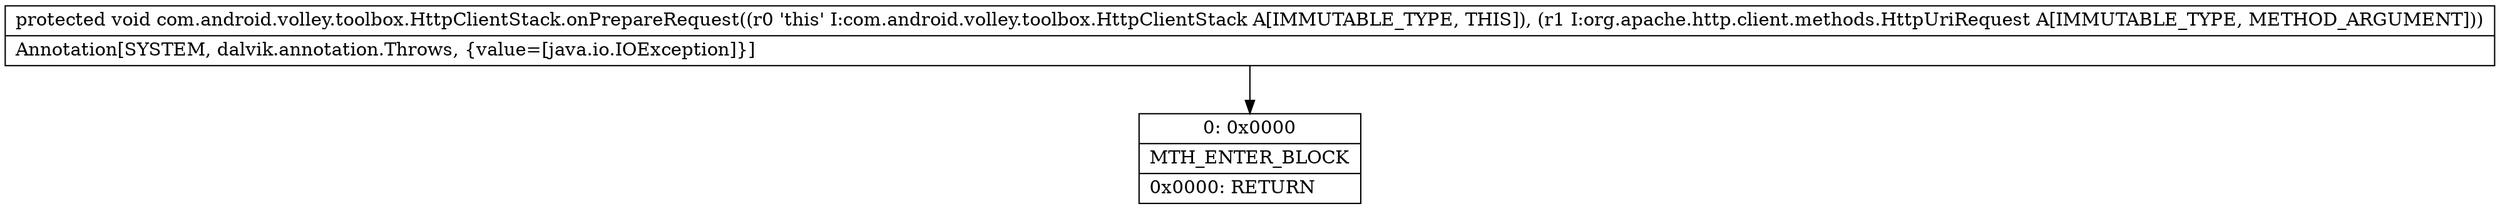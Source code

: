 digraph "CFG forcom.android.volley.toolbox.HttpClientStack.onPrepareRequest(Lorg\/apache\/http\/client\/methods\/HttpUriRequest;)V" {
Node_0 [shape=record,label="{0\:\ 0x0000|MTH_ENTER_BLOCK\l|0x0000: RETURN   \l}"];
MethodNode[shape=record,label="{protected void com.android.volley.toolbox.HttpClientStack.onPrepareRequest((r0 'this' I:com.android.volley.toolbox.HttpClientStack A[IMMUTABLE_TYPE, THIS]), (r1 I:org.apache.http.client.methods.HttpUriRequest A[IMMUTABLE_TYPE, METHOD_ARGUMENT]))  | Annotation[SYSTEM, dalvik.annotation.Throws, \{value=[java.io.IOException]\}]\l}"];
MethodNode -> Node_0;
}


